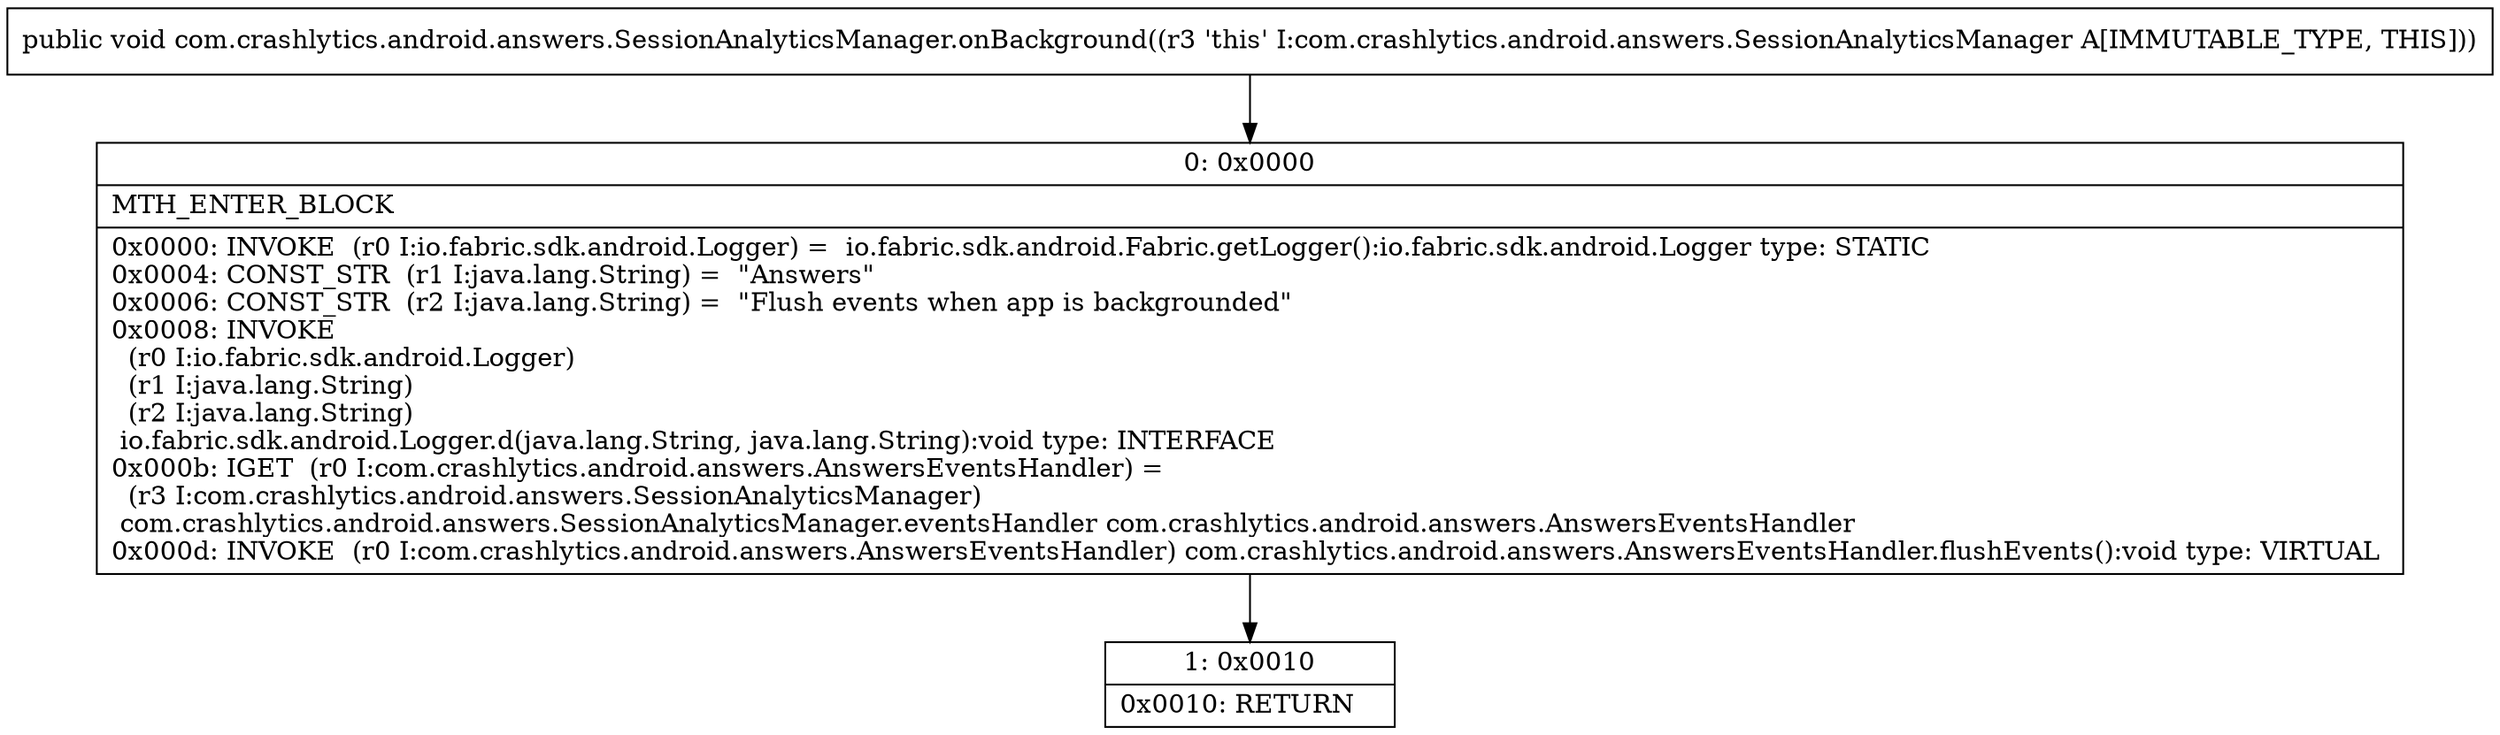 digraph "CFG forcom.crashlytics.android.answers.SessionAnalyticsManager.onBackground()V" {
Node_0 [shape=record,label="{0\:\ 0x0000|MTH_ENTER_BLOCK\l|0x0000: INVOKE  (r0 I:io.fabric.sdk.android.Logger) =  io.fabric.sdk.android.Fabric.getLogger():io.fabric.sdk.android.Logger type: STATIC \l0x0004: CONST_STR  (r1 I:java.lang.String) =  \"Answers\" \l0x0006: CONST_STR  (r2 I:java.lang.String) =  \"Flush events when app is backgrounded\" \l0x0008: INVOKE  \l  (r0 I:io.fabric.sdk.android.Logger)\l  (r1 I:java.lang.String)\l  (r2 I:java.lang.String)\l io.fabric.sdk.android.Logger.d(java.lang.String, java.lang.String):void type: INTERFACE \l0x000b: IGET  (r0 I:com.crashlytics.android.answers.AnswersEventsHandler) = \l  (r3 I:com.crashlytics.android.answers.SessionAnalyticsManager)\l com.crashlytics.android.answers.SessionAnalyticsManager.eventsHandler com.crashlytics.android.answers.AnswersEventsHandler \l0x000d: INVOKE  (r0 I:com.crashlytics.android.answers.AnswersEventsHandler) com.crashlytics.android.answers.AnswersEventsHandler.flushEvents():void type: VIRTUAL \l}"];
Node_1 [shape=record,label="{1\:\ 0x0010|0x0010: RETURN   \l}"];
MethodNode[shape=record,label="{public void com.crashlytics.android.answers.SessionAnalyticsManager.onBackground((r3 'this' I:com.crashlytics.android.answers.SessionAnalyticsManager A[IMMUTABLE_TYPE, THIS])) }"];
MethodNode -> Node_0;
Node_0 -> Node_1;
}

